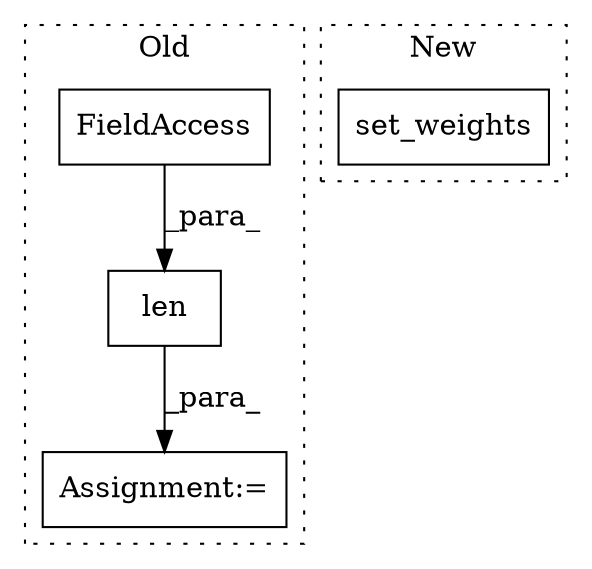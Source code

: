 digraph G {
subgraph cluster0 {
1 [label="len" a="32" s="16197,16214" l="4,1" shape="box"];
3 [label="FieldAccess" a="22" s="16201" l="13" shape="box"];
4 [label="Assignment:=" a="7" s="16196" l="1" shape="box"];
label = "Old";
style="dotted";
}
subgraph cluster1 {
2 [label="set_weights" a="32" s="15330,15349" l="12,1" shape="box"];
label = "New";
style="dotted";
}
1 -> 4 [label="_para_"];
3 -> 1 [label="_para_"];
}